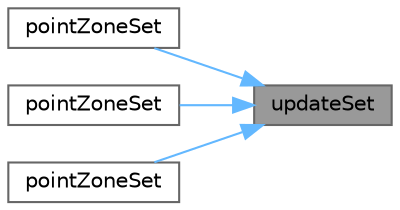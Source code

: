 digraph "updateSet"
{
 // LATEX_PDF_SIZE
  bgcolor="transparent";
  edge [fontname=Helvetica,fontsize=10,labelfontname=Helvetica,labelfontsize=10];
  node [fontname=Helvetica,fontsize=10,shape=box,height=0.2,width=0.4];
  rankdir="RL";
  Node1 [id="Node000001",label="updateSet",height=0.2,width=0.4,color="gray40", fillcolor="grey60", style="filled", fontcolor="black",tooltip=" "];
  Node1 -> Node2 [id="edge1_Node000001_Node000002",dir="back",color="steelblue1",style="solid",tooltip=" "];
  Node2 [id="Node000002",label="pointZoneSet",height=0.2,width=0.4,color="grey40", fillcolor="white", style="filled",URL="$classFoam_1_1pointZoneSet.html#adbd0ea8acbd44fcf9ddb7bf0b27559c3",tooltip=" "];
  Node1 -> Node3 [id="edge2_Node000001_Node000003",dir="back",color="steelblue1",style="solid",tooltip=" "];
  Node3 [id="Node000003",label="pointZoneSet",height=0.2,width=0.4,color="grey40", fillcolor="white", style="filled",URL="$classFoam_1_1pointZoneSet.html#a62a414918541e739ef3aabea483a2ed7",tooltip=" "];
  Node1 -> Node4 [id="edge3_Node000001_Node000004",dir="back",color="steelblue1",style="solid",tooltip=" "];
  Node4 [id="Node000004",label="pointZoneSet",height=0.2,width=0.4,color="grey40", fillcolor="white", style="filled",URL="$classFoam_1_1pointZoneSet.html#a7732ac5b7abeef8db88fe566b784d6cb",tooltip=" "];
}

